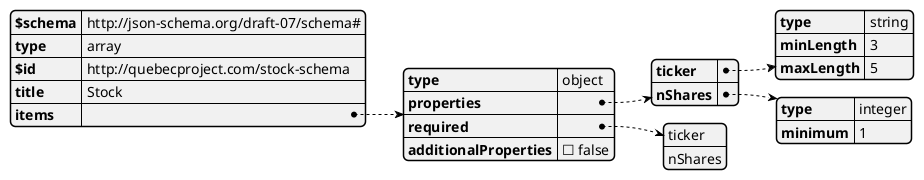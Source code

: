  @startjson
        {
            "$schema": "http://json-schema.org/draft-07/schema#",
            "type": "array",
            "$id": "http://quebecproject.com/stock-schema",
            "title": "Stock",
            "items": {
                "type": "object",
                "properties": {
                    "ticker": {
                        "type": "string",
                        "minLength": 3,
                        "maxLength": 5
                    },
                    "nShares": {
                        "type": "integer",
                        "minimum": 1
                    }
                },
                "required": ["ticker", "nShares"],
                "additionalProperties": false
            }
        }
        @endjson